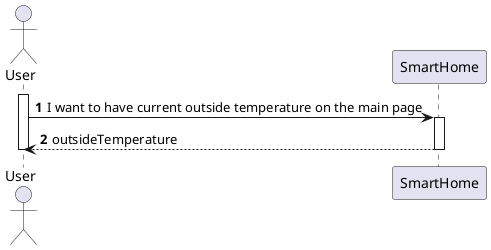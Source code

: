 @startuml
'https://plantuml.com/sequence-diagram
!pragma layout smetana

autonumber

actor "User" as User

participant SmartHome as SH

activate User

User -> SH : I want to have current outside temperature on the main page
activate SH


SH --> User : outsideTemperature
deactivate SH
deactivate User


@enduml